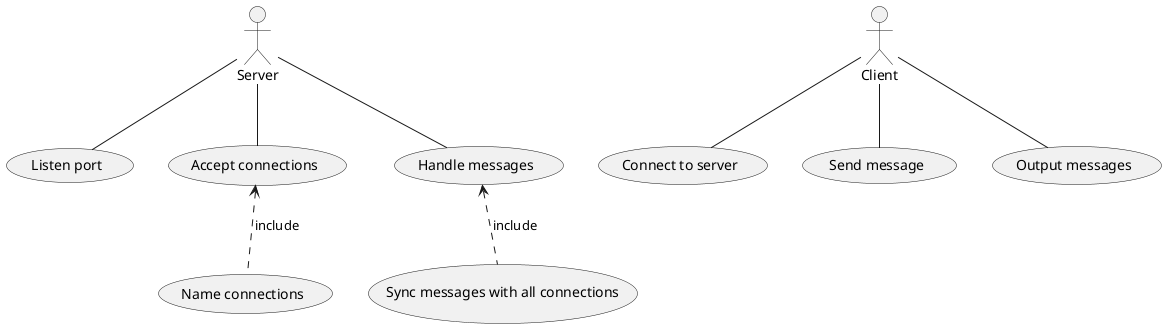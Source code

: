 @startuml usecase

actor Server
actor Client

(Listen port) as listen_port
(Accept connections) as accept_connections
(Handle messages) as handle_messages
(Name connections) as name_connections
(Sync messages with all connections) as sync_messages

(Connect to server) as connect_to_server
(Send message) as send_message
(Output messages) as output_message

Server -- listen_port
Server -- accept_connections
Server -- handle_messages
accept_connections <.- name_connections : include
handle_messages <.- sync_messages : include


Client -- connect_to_server
Client -- send_message
Client -- output_message


@enduml